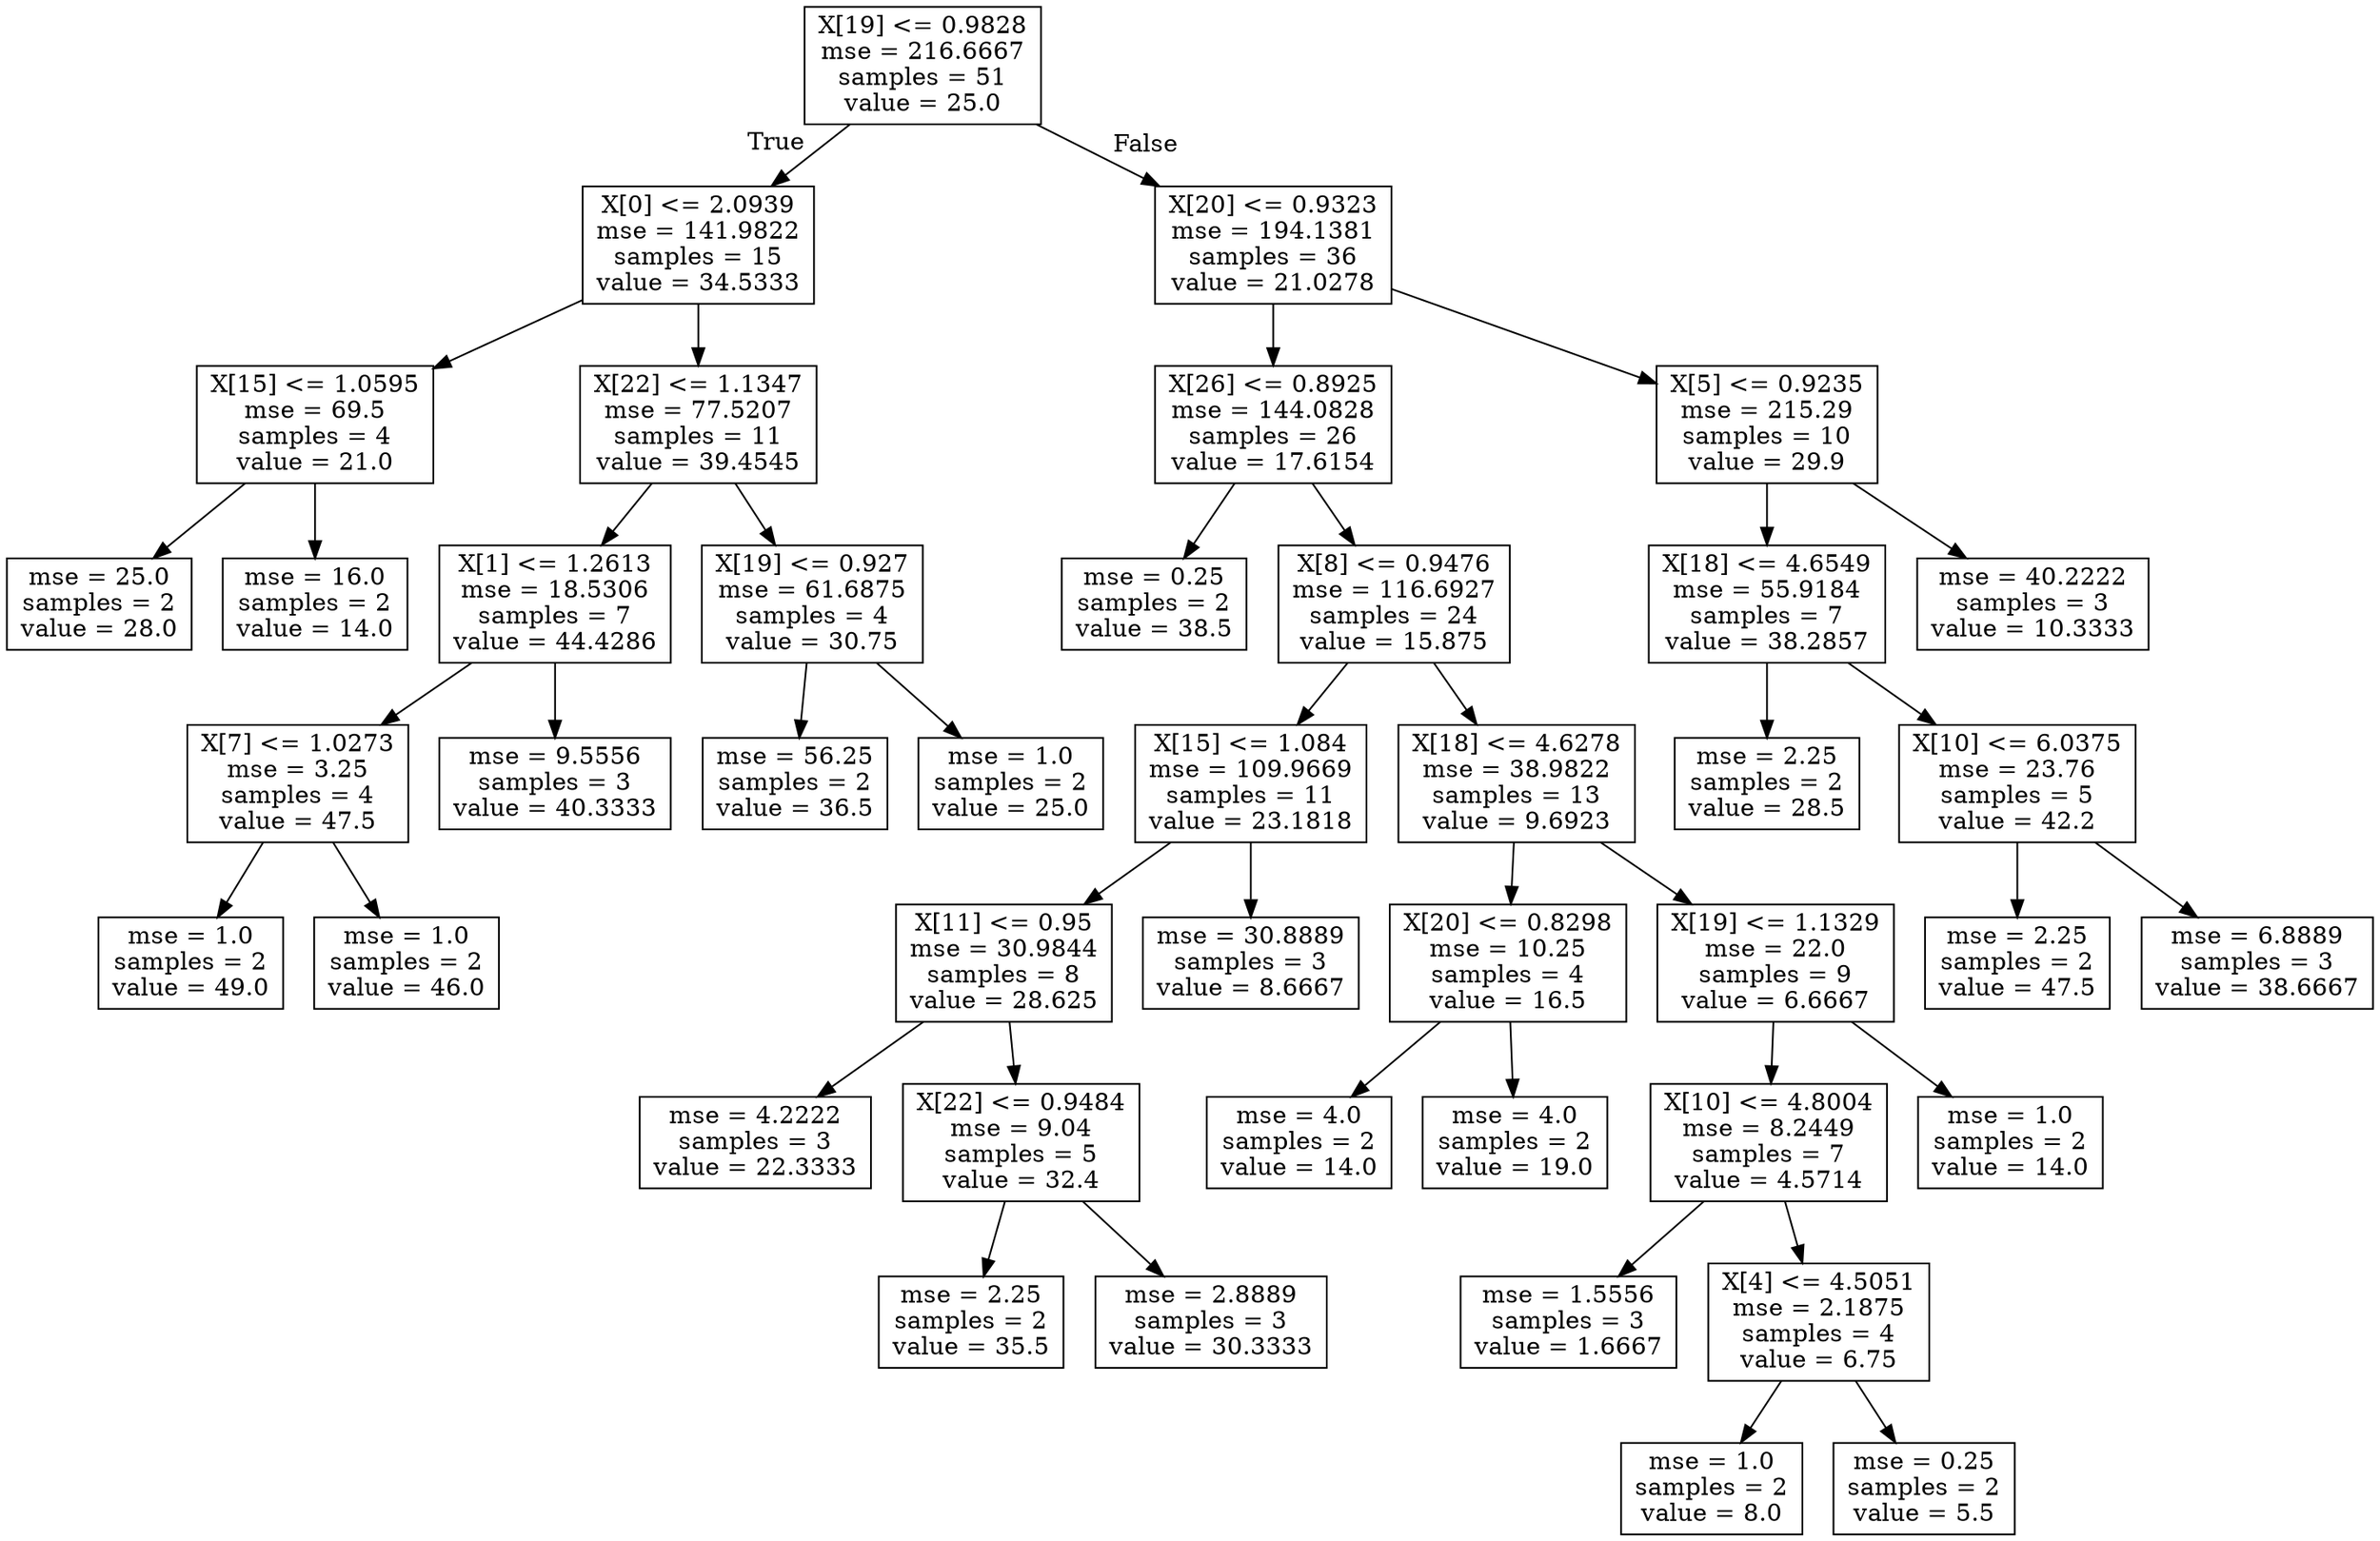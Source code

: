 digraph Tree {
node [shape=box] ;
0 [label="X[19] <= 0.9828\nmse = 216.6667\nsamples = 51\nvalue = 25.0"] ;
1 [label="X[0] <= 2.0939\nmse = 141.9822\nsamples = 15\nvalue = 34.5333"] ;
0 -> 1 [labeldistance=2.5, labelangle=45, headlabel="True"] ;
2 [label="X[15] <= 1.0595\nmse = 69.5\nsamples = 4\nvalue = 21.0"] ;
1 -> 2 ;
3 [label="mse = 25.0\nsamples = 2\nvalue = 28.0"] ;
2 -> 3 ;
4 [label="mse = 16.0\nsamples = 2\nvalue = 14.0"] ;
2 -> 4 ;
5 [label="X[22] <= 1.1347\nmse = 77.5207\nsamples = 11\nvalue = 39.4545"] ;
1 -> 5 ;
6 [label="X[1] <= 1.2613\nmse = 18.5306\nsamples = 7\nvalue = 44.4286"] ;
5 -> 6 ;
7 [label="X[7] <= 1.0273\nmse = 3.25\nsamples = 4\nvalue = 47.5"] ;
6 -> 7 ;
8 [label="mse = 1.0\nsamples = 2\nvalue = 49.0"] ;
7 -> 8 ;
9 [label="mse = 1.0\nsamples = 2\nvalue = 46.0"] ;
7 -> 9 ;
10 [label="mse = 9.5556\nsamples = 3\nvalue = 40.3333"] ;
6 -> 10 ;
11 [label="X[19] <= 0.927\nmse = 61.6875\nsamples = 4\nvalue = 30.75"] ;
5 -> 11 ;
12 [label="mse = 56.25\nsamples = 2\nvalue = 36.5"] ;
11 -> 12 ;
13 [label="mse = 1.0\nsamples = 2\nvalue = 25.0"] ;
11 -> 13 ;
14 [label="X[20] <= 0.9323\nmse = 194.1381\nsamples = 36\nvalue = 21.0278"] ;
0 -> 14 [labeldistance=2.5, labelangle=-45, headlabel="False"] ;
15 [label="X[26] <= 0.8925\nmse = 144.0828\nsamples = 26\nvalue = 17.6154"] ;
14 -> 15 ;
16 [label="mse = 0.25\nsamples = 2\nvalue = 38.5"] ;
15 -> 16 ;
17 [label="X[8] <= 0.9476\nmse = 116.6927\nsamples = 24\nvalue = 15.875"] ;
15 -> 17 ;
18 [label="X[15] <= 1.084\nmse = 109.9669\nsamples = 11\nvalue = 23.1818"] ;
17 -> 18 ;
19 [label="X[11] <= 0.95\nmse = 30.9844\nsamples = 8\nvalue = 28.625"] ;
18 -> 19 ;
20 [label="mse = 4.2222\nsamples = 3\nvalue = 22.3333"] ;
19 -> 20 ;
21 [label="X[22] <= 0.9484\nmse = 9.04\nsamples = 5\nvalue = 32.4"] ;
19 -> 21 ;
22 [label="mse = 2.25\nsamples = 2\nvalue = 35.5"] ;
21 -> 22 ;
23 [label="mse = 2.8889\nsamples = 3\nvalue = 30.3333"] ;
21 -> 23 ;
24 [label="mse = 30.8889\nsamples = 3\nvalue = 8.6667"] ;
18 -> 24 ;
25 [label="X[18] <= 4.6278\nmse = 38.9822\nsamples = 13\nvalue = 9.6923"] ;
17 -> 25 ;
26 [label="X[20] <= 0.8298\nmse = 10.25\nsamples = 4\nvalue = 16.5"] ;
25 -> 26 ;
27 [label="mse = 4.0\nsamples = 2\nvalue = 14.0"] ;
26 -> 27 ;
28 [label="mse = 4.0\nsamples = 2\nvalue = 19.0"] ;
26 -> 28 ;
29 [label="X[19] <= 1.1329\nmse = 22.0\nsamples = 9\nvalue = 6.6667"] ;
25 -> 29 ;
30 [label="X[10] <= 4.8004\nmse = 8.2449\nsamples = 7\nvalue = 4.5714"] ;
29 -> 30 ;
31 [label="mse = 1.5556\nsamples = 3\nvalue = 1.6667"] ;
30 -> 31 ;
32 [label="X[4] <= 4.5051\nmse = 2.1875\nsamples = 4\nvalue = 6.75"] ;
30 -> 32 ;
33 [label="mse = 1.0\nsamples = 2\nvalue = 8.0"] ;
32 -> 33 ;
34 [label="mse = 0.25\nsamples = 2\nvalue = 5.5"] ;
32 -> 34 ;
35 [label="mse = 1.0\nsamples = 2\nvalue = 14.0"] ;
29 -> 35 ;
36 [label="X[5] <= 0.9235\nmse = 215.29\nsamples = 10\nvalue = 29.9"] ;
14 -> 36 ;
37 [label="X[18] <= 4.6549\nmse = 55.9184\nsamples = 7\nvalue = 38.2857"] ;
36 -> 37 ;
38 [label="mse = 2.25\nsamples = 2\nvalue = 28.5"] ;
37 -> 38 ;
39 [label="X[10] <= 6.0375\nmse = 23.76\nsamples = 5\nvalue = 42.2"] ;
37 -> 39 ;
40 [label="mse = 2.25\nsamples = 2\nvalue = 47.5"] ;
39 -> 40 ;
41 [label="mse = 6.8889\nsamples = 3\nvalue = 38.6667"] ;
39 -> 41 ;
42 [label="mse = 40.2222\nsamples = 3\nvalue = 10.3333"] ;
36 -> 42 ;
}